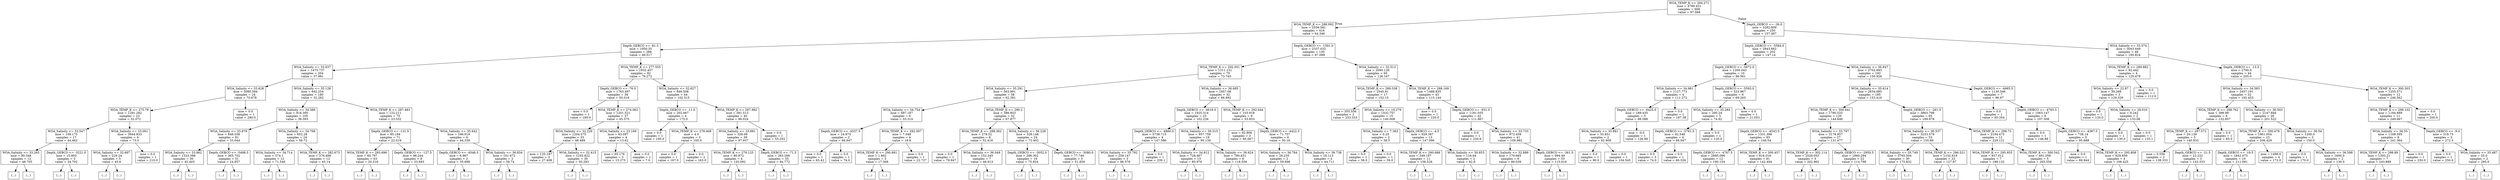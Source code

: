 digraph Tree {
node [shape=box] ;
0 [label="WOA_TEMP_K <= 294.271\nmse = 4789.431\nsamples = 666\nvalue = 97.088"] ;
1 [label="WOA_TEMP_K <= 288.092\nmse = 2556.581\nsamples = 416\nvalue = 64.346"] ;
0 -> 1 [labeldistance=2.5, labelangle=45, headlabel="True"] ;
2 [label="Depth_GEBCO <= -81.5\nmse = 1950.35\nsamples = 286\nvalue = 49.517"] ;
1 -> 2 ;
3 [label="WOA_Salinity <= 33.637\nmse = 1475.737\nsamples = 204\nvalue = 37.881"] ;
2 -> 3 ;
4 [label="WOA_Salinity <= 33.628\nmse = 5080.584\nsamples = 24\nvalue = 70.678"] ;
3 -> 4 ;
5 [label="WOA_TEMP_K <= 275.78\nmse = 1291.282\nsamples = 23\nvalue = 52.072"] ;
4 -> 5 ;
6 [label="WOA_Salinity <= 33.547\nmse = 109.175\nsamples = 17\nvalue = 44.462"] ;
5 -> 6 ;
7 [label="WOA_Salinity <= 33.265\nmse = 90.348\nsamples = 12\nvalue = 48.705"] ;
6 -> 7 ;
8 [label="(...)"] ;
7 -> 8 ;
13 [label="(...)"] ;
7 -> 13 ;
24 [label="Depth_GEBCO <= -3221.0\nmse = 15.803\nsamples = 5\nvalue = 34.702"] ;
6 -> 24 ;
25 [label="(...)"] ;
24 -> 25 ;
26 [label="(...)"] ;
24 -> 26 ;
33 [label="WOA_Salinity <= 33.061\nmse = 3944.833\nsamples = 6\nvalue = 73.0"] ;
5 -> 33 ;
34 [label="WOA_Salinity <= 32.697\nmse = 229.24\nsamples = 5\nvalue = 45.6"] ;
33 -> 34 ;
35 [label="(...)"] ;
34 -> 35 ;
40 [label="(...)"] ;
34 -> 40 ;
43 [label="mse = 0.0\nsamples = 1\nvalue = 210.0"] ;
33 -> 43 ;
44 [label="mse = 0.0\nsamples = 1\nvalue = 280.0"] ;
4 -> 44 ;
45 [label="WOA_Salinity <= 35.128\nmse = 642.254\nsamples = 180\nvalue = 32.262"] ;
3 -> 45 ;
46 [label="WOA_Salinity <= 34.388\nmse = 916.395\nsamples = 105\nvalue = 38.393"] ;
45 -> 46 ;
47 [label="WOA_Salinity <= 33.879\nmse = 848.558\nsamples = 81\nvalue = 33.044"] ;
46 -> 47 ;
48 [label="WOA_Salinity <= 33.862\nmse = 1323.388\nsamples = 30\nvalue = 45.403"] ;
47 -> 48 ;
49 [label="(...)"] ;
48 -> 49 ;
102 [label="(...)"] ;
48 -> 102 ;
107 [label="Depth_GEBCO <= -5498.5\nmse = 365.752\nsamples = 51\nvalue = 24.857"] ;
47 -> 107 ;
108 [label="(...)"] ;
107 -> 108 ;
113 [label="(...)"] ;
107 -> 113 ;
206 [label="WOA_Salinity <= 34.768\nmse = 652.28\nsamples = 24\nvalue = 58.72"] ;
46 -> 206 ;
207 [label="WOA_Salinity <= 34.714\nmse = 574.1\nsamples = 12\nvalue = 71.546"] ;
206 -> 207 ;
208 [label="(...)"] ;
207 -> 208 ;
225 [label="(...)"] ;
207 -> 225 ;
228 [label="WOA_TEMP_K <= 282.673\nmse = 376.468\nsamples = 12\nvalue = 45.14"] ;
206 -> 228 ;
229 [label="(...)"] ;
228 -> 229 ;
238 [label="(...)"] ;
228 -> 238 ;
251 [label="WOA_TEMP_K <= 287.483\nmse = 122.211\nsamples = 75\nvalue = 23.532"] ;
45 -> 251 ;
252 [label="Depth_GEBCO <= -131.5\nmse = 85.184\nsamples = 71\nvalue = 22.019"] ;
251 -> 252 ;
253 [label="WOA_TEMP_K <= 283.696\nmse = 60.797\nsamples = 63\nvalue = 20.316"] ;
252 -> 253 ;
254 [label="(...)"] ;
253 -> 254 ;
293 [label="(...)"] ;
253 -> 293 ;
312 [label="Depth_GEBCO <= -127.5\nmse = 96.244\nsamples = 8\nvalue = 33.693"] ;
252 -> 312 ;
313 [label="(...)"] ;
312 -> 313 ;
316 [label="(...)"] ;
312 -> 316 ;
323 [label="WOA_Salinity <= 35.642\nmse = 166.919\nsamples = 4\nvalue = 44.339"] ;
251 -> 323 ;
324 [label="Depth_GEBCO <= -4546.5\nmse = 6.967\nsamples = 2\nvalue = 35.698"] ;
323 -> 324 ;
325 [label="(...)"] ;
324 -> 325 ;
326 [label="(...)"] ;
324 -> 326 ;
327 [label="WOA_Salinity <= 36.834\nmse = 101.672\nsamples = 2\nvalue = 58.74"] ;
323 -> 327 ;
328 [label="(...)"] ;
327 -> 328 ;
329 [label="(...)"] ;
327 -> 329 ;
330 [label="WOA_TEMP_K <= 277.555\nmse = 1932.457\nsamples = 82\nvalue = 79.272"] ;
2 -> 330 ;
331 [label="Depth_GEBCO <= -76.0\nmse = 1763.497\nsamples = 38\nvalue = 50.018"] ;
330 -> 331 ;
332 [label="mse = 0.0\nsamples = 1\nvalue = 180.0"] ;
331 -> 332 ;
333 [label="WOA_TEMP_K <= 274.062\nmse = 1201.521\nsamples = 37\nvalue = 45.375"] ;
331 -> 333 ;
334 [label="WOA_Salinity <= 32.229\nmse = 1204.575\nsamples = 33\nvalue = 48.489"] ;
333 -> 334 ;
335 [label="mse = 120.187\nsamples = 3\nvalue = 27.408"] ;
334 -> 335 ;
336 [label="WOA_Salinity <= 32.415\nmse = 1255.822\nsamples = 30\nvalue = 50.283"] ;
334 -> 336 ;
337 [label="(...)"] ;
336 -> 337 ;
338 [label="(...)"] ;
336 -> 338 ;
357 [label="WOA_Salinity <= 23.166\nmse = 63.097\nsamples = 4\nvalue = 13.62"] ;
333 -> 357 ;
358 [label="mse = 65.176\nsamples = 3\nvalue = 15.275"] ;
357 -> 358 ;
359 [label="mse = 0.0\nsamples = 1\nvalue = 7.0"] ;
357 -> 359 ;
360 [label="WOA_Salinity <= 32.627\nmse = 846.508\nsamples = 44\nvalue = 102.515"] ;
330 -> 360 ;
361 [label="Depth_GEBCO <= -11.0\nmse = 202.667\nsamples = 4\nvalue = 175.0"] ;
360 -> 361 ;
362 [label="mse = 0.0\nsamples = 1\nvalue = 195.0"] ;
361 -> 362 ;
363 [label="WOA_TEMP_K <= 278.408\nmse = 4.0\nsamples = 3\nvalue = 165.0"] ;
361 -> 363 ;
364 [label="mse = 0.0\nsamples = 1\nvalue = 167.0"] ;
363 -> 364 ;
365 [label="mse = 0.0\nsamples = 2\nvalue = 163.0"] ;
363 -> 365 ;
366 [label="WOA_TEMP_K <= 287.982\nmse = 391.513\nsamples = 40\nvalue = 96.024"] ;
360 -> 366 ;
367 [label="WOA_Salinity <= 33.881\nmse = 328.09\nsamples = 39\nvalue = 97.937"] ;
366 -> 367 ;
368 [label="WOA_TEMP_K <= 279.125\nmse = 80.872\nsamples = 4\nvalue = 120.092"] ;
367 -> 368 ;
369 [label="(...)"] ;
368 -> 369 ;
370 [label="(...)"] ;
368 -> 370 ;
375 [label="Depth_GEBCO <= -71.5\nmse = 283.268\nsamples = 35\nvalue = 94.772"] ;
367 -> 375 ;
376 [label="(...)"] ;
375 -> 376 ;
379 [label="(...)"] ;
375 -> 379 ;
424 [label="mse = 0.0\nsamples = 1\nvalue = 55.202"] ;
366 -> 424 ;
425 [label="Depth_GEBCO <= -1591.0\nmse = 2337.032\nsamples = 130\nvalue = 97.099"] ;
1 -> 425 ;
426 [label="WOA_TEMP_K <= 292.051\nmse = 1311.151\nsamples = 70\nvalue = 73.745"] ;
425 -> 426 ;
427 [label="WOA_Salinity <= 35.291\nmse = 563.891\nsamples = 38\nvalue = 62.391"] ;
426 -> 427 ;
428 [label="WOA_Salinity <= 34.754\nmse = 497.187\nsamples = 6\nvalue = 33.314"] ;
427 -> 428 ;
429 [label="Depth_GEBCO <= -4537.5\nmse = 24.875\nsamples = 2\nvalue = 66.947"] ;
428 -> 429 ;
430 [label="mse = 0.0\nsamples = 1\nvalue = 63.42"] ;
429 -> 430 ;
431 [label="mse = 0.0\nsamples = 1\nvalue = 74.0"] ;
429 -> 431 ;
432 [label="WOA_TEMP_K <= 292.007\nmse = 7.048\nsamples = 4\nvalue = 18.9"] ;
428 -> 432 ;
433 [label="WOA_TEMP_K <= 290.881\nmse = 1.662\nsamples = 3\nvalue = 17.368"] ;
432 -> 433 ;
434 [label="(...)"] ;
433 -> 434 ;
435 [label="(...)"] ;
433 -> 435 ;
436 [label="mse = 0.0\nsamples = 1\nvalue = 22.727"] ;
432 -> 436 ;
437 [label="WOA_TEMP_K <= 290.2\nmse = 386.853\nsamples = 32\nvalue = 67.877"] ;
427 -> 437 ;
438 [label="WOA_TEMP_K <= 288.362\nmse = 278.52\nsamples = 8\nvalue = 52.418"] ;
437 -> 438 ;
439 [label="mse = 0.0\nsamples = 1\nvalue = 79.947"] ;
438 -> 439 ;
440 [label="WOA_Salinity <= 36.049\nmse = 152.345\nsamples = 7\nvalue = 46.913"] ;
438 -> 440 ;
441 [label="(...)"] ;
440 -> 441 ;
452 [label="(...)"] ;
440 -> 452 ;
453 [label="WOA_Salinity <= 36.228\nmse = 328.148\nsamples = 24\nvalue = 72.402"] ;
437 -> 453 ;
454 [label="Depth_GEBCO <= -3052.0\nmse = 286.302\nsamples = 19\nvalue = 75.924"] ;
453 -> 454 ;
455 [label="(...)"] ;
454 -> 455 ;
480 [label="(...)"] ;
454 -> 480 ;
481 [label="Depth_GEBCO <= -3080.0\nmse = 77.746\nsamples = 5\nvalue = 51.856"] ;
453 -> 481 ;
482 [label="(...)"] ;
481 -> 482 ;
487 [label="(...)"] ;
481 -> 487 ;
488 [label="WOA_Salinity <= 36.685\nmse = 1857.08\nsamples = 32\nvalue = 86.992"] ;
426 -> 488 ;
489 [label="Depth_GEBCO <= -4619.0\nmse = 1925.314\nsamples = 23\nvalue = 102.226"] ;
488 -> 489 ;
490 [label="Depth_GEBCO <= -4860.0\nmse = 5738.715\nsamples = 4\nvalue = 147.586"] ;
489 -> 490 ;
491 [label="WOA_Salinity <= 35.792\nmse = 259.147\nsamples = 3\nvalue = 86.576"] ;
490 -> 491 ;
492 [label="(...)"] ;
491 -> 492 ;
495 [label="(...)"] ;
491 -> 495 ;
496 [label="mse = 0.0\nsamples = 1\nvalue = 239.1"] ;
490 -> 496 ;
497 [label="WOA_Salinity <= 36.515\nmse = 957.759\nsamples = 19\nvalue = 95.139"] ;
489 -> 497 ;
498 [label="WOA_Salinity <= 34.812\nmse = 728.467\nsamples = 13\nvalue = 85.976"] ;
497 -> 498 ;
499 [label="(...)"] ;
498 -> 499 ;
504 [label="(...)"] ;
498 -> 504 ;
521 [label="WOA_Salinity <= 36.624\nmse = 780.831\nsamples = 6\nvalue = 118.556"] ;
497 -> 521 ;
522 [label="(...)"] ;
521 -> 522 ;
527 [label="(...)"] ;
521 -> 527 ;
532 [label="WOA_TEMP_K <= 292.644\nmse = 103.918\nsamples = 9\nvalue = 53.833"] ;
488 -> 532 ;
533 [label="mse = 92.806\nsamples = 3\nvalue = 60.567"] ;
532 -> 533 ;
534 [label="Depth_GEBCO <= -4422.5\nmse = 71.757\nsamples = 6\nvalue = 50.16"] ;
532 -> 534 ;
535 [label="WOA_Salinity <= 36.784\nmse = 26.235\nsamples = 2\nvalue = 59.696"] ;
534 -> 535 ;
536 [label="(...)"] ;
535 -> 536 ;
537 [label="(...)"] ;
535 -> 537 ;
538 [label="WOA_Salinity <= 36.738\nmse = 16.113\nsamples = 4\nvalue = 44.711"] ;
534 -> 538 ;
539 [label="(...)"] ;
538 -> 539 ;
540 [label="(...)"] ;
538 -> 540 ;
543 [label="WOA_Salinity <= 32.513\nmse = 2090.126\nsamples = 60\nvalue = 126.167"] ;
425 -> 543 ;
544 [label="WOA_TEMP_K <= 289.338\nmse = 2545.91\nsamples = 17\nvalue = 152.15"] ;
543 -> 544 ;
545 [label="mse = 355.556\nsamples = 2\nvalue = 253.333"] ;
544 -> 545 ;
546 [label="WOA_Salinity <= 10.279\nmse = 1432.757\nsamples = 15\nvalue = 140.008"] ;
544 -> 546 ;
547 [label="WOA_Salinity <= 7.363\nmse = 0.25\nsamples = 2\nvalue = 58.5"] ;
546 -> 547 ;
548 [label="mse = 0.0\nsamples = 1\nvalue = 58.0"] ;
547 -> 548 ;
549 [label="mse = 0.0\nsamples = 1\nvalue = 59.0"] ;
547 -> 549 ;
550 [label="Depth_GEBCO <= -4.5\nmse = 929.387\nsamples = 13\nvalue = 147.096"] ;
546 -> 550 ;
551 [label="WOA_TEMP_K <= 290.688\nmse = 349.197\nsamples = 11\nvalue = 158.526"] ;
550 -> 551 ;
552 [label="(...)"] ;
551 -> 552 ;
559 [label="(...)"] ;
551 -> 559 ;
570 [label="WOA_Salinity <= 30.853\nmse = 116.64\nsamples = 2\nvalue = 92.8"] ;
550 -> 570 ;
571 [label="(...)"] ;
570 -> 571 ;
572 [label="(...)"] ;
570 -> 572 ;
573 [label="WOA_TEMP_K <= 288.169\nmse = 1488.835\nsamples = 43\nvalue = 115.144"] ;
543 -> 573 ;
574 [label="mse = 0.0\nsamples = 1\nvalue = 220.0"] ;
573 -> 574 ;
575 [label="Depth_GEBCO <= -931.5\nmse = 1181.035\nsamples = 42\nvalue = 111.867"] ;
573 -> 575 ;
576 [label="mse = 0.0\nsamples = 1\nvalue = 230.6"] ;
575 -> 576 ;
577 [label="WOA_Salinity <= 33.733\nmse = 972.459\nsamples = 41\nvalue = 109.982"] ;
575 -> 577 ;
578 [label="WOA_Salinity <= 32.889\nmse = 170.665\nsamples = 8\nvalue = 86.039"] ;
577 -> 578 ;
579 [label="(...)"] ;
578 -> 579 ;
582 [label="(...)"] ;
578 -> 582 ;
591 [label="Depth_GEBCO <= -361.0\nmse = 994.49\nsamples = 33\nvalue = 115.616"] ;
577 -> 591 ;
592 [label="(...)"] ;
591 -> 592 ;
593 [label="(...)"] ;
591 -> 593 ;
642 [label="Depth_GEBCO <= -26.0\nmse = 3282.809\nsamples = 250\nvalue = 157.487"] ;
0 -> 642 [labeldistance=2.5, labelangle=-45, headlabel="False"] ;
643 [label="Depth_GEBCO <= -5584.0\nmse = 2843.662\nsamples = 202\nvalue = 147.14"] ;
642 -> 643 ;
644 [label="Depth_GEBCO <= -5972.0\nmse = 1200.043\nsamples = 10\nvalue = 86.561"] ;
643 -> 644 ;
645 [label="WOA_Salinity <= 34.981\nmse = 1127.772\nsamples = 4\nvalue = 111.272"] ;
644 -> 645 ;
646 [label="Depth_GEBCO <= -6425.0\nmse = 189.435\nsamples = 3\nvalue = 98.588"] ;
645 -> 646 ;
647 [label="WOA_Salinity <= 33.981\nmse = 33.851\nsamples = 2\nvalue = 92.909"] ;
646 -> 647 ;
648 [label="mse = 0.0\nsamples = 1\nvalue = 90.0"] ;
647 -> 648 ;
649 [label="mse = 0.0\nsamples = 1\nvalue = 104.545"] ;
647 -> 649 ;
650 [label="mse = -0.0\nsamples = 1\nvalue = 126.98"] ;
646 -> 650 ;
651 [label="mse = 0.0\nsamples = 1\nvalue = 187.38"] ;
645 -> 651 ;
652 [label="Depth_GEBCO <= -5593.0\nmse = 523.967\nsamples = 6\nvalue = 69.263"] ;
644 -> 652 ;
653 [label="WOA_Salinity <= 35.284\nmse = 295.24\nsamples = 5\nvalue = 74.62"] ;
652 -> 653 ;
654 [label="Depth_GEBCO <= -5761.0\nmse = 42.548\nsamples = 4\nvalue = 68.947"] ;
653 -> 654 ;
655 [label="mse = 0.0\nsamples = 3\nvalue = 74.0"] ;
654 -> 655 ;
656 [label="mse = 0.0\nsamples = 1\nvalue = 60.526"] ;
654 -> 656 ;
657 [label="mse = 0.0\nsamples = 1\nvalue = 120.0"] ;
653 -> 657 ;
658 [label="mse = 0.0\nsamples = 1\nvalue = 21.053"] ;
652 -> 658 ;
659 [label="WOA_Salinity <= 36.847\nmse = 2702.693\nsamples = 192\nvalue = 150.926"] ;
643 -> 659 ;
660 [label="WOA_Salinity <= 35.614\nmse = 2634.685\nsamples = 185\nvalue = 153.416"] ;
659 -> 660 ;
661 [label="WOA_TEMP_K <= 300.641\nmse = 1780.525\nsamples = 120\nvalue = 144.848"] ;
660 -> 661 ;
662 [label="Depth_GEBCO <= -4543.5\nmse = 1331.396\nsamples = 93\nvalue = 148.54"] ;
661 -> 662 ;
663 [label="Depth_GEBCO <= -4767.5\nmse = 2895.096\nsamples = 12\nvalue = 190.154"] ;
662 -> 663 ;
664 [label="(...)"] ;
663 -> 664 ;
681 [label="(...)"] ;
663 -> 681 ;
684 [label="WOA_TEMP_K <= 300.457\nmse = 816.016\nsamples = 81\nvalue = 142.494"] ;
662 -> 684 ;
685 [label="(...)"] ;
684 -> 685 ;
812 [label="(...)"] ;
684 -> 812 ;
815 [label="WOA_Salinity <= 33.797\nmse = 3178.957\nsamples = 27\nvalue = 131.477"] ;
661 -> 815 ;
816 [label="WOA_TEMP_K <= 302.114\nmse = 2528.053\nsamples = 5\nvalue = 202.962"] ;
815 -> 816 ;
817 [label="(...)"] ;
816 -> 817 ;
820 [label="(...)"] ;
816 -> 820 ;
825 [label="Depth_GEBCO <= -2950.5\nmse = 1860.294\nsamples = 22\nvalue = 114.798"] ;
815 -> 825 ;
826 [label="(...)"] ;
825 -> 826 ;
861 [label="(...)"] ;
825 -> 861 ;
868 [label="Depth_GEBCO <= -261.5\nmse = 3863.799\nsamples = 65\nvalue = 169.878"] ;
660 -> 868 ;
869 [label="WOA_Salinity <= 36.337\nmse = 3233.579\nsamples = 53\nvalue = 155.89"] ;
868 -> 869 ;
870 [label="WOA_Salinity <= 35.749\nmse = 3765.504\nsamples = 30\nvalue = 175.832"] ;
869 -> 870 ;
871 [label="(...)"] ;
870 -> 871 ;
878 [label="(...)"] ;
870 -> 878 ;
921 [label="WOA_TEMP_K <= 296.521\nmse = 1152.619\nsamples = 23\nvalue = 127.97"] ;
869 -> 921 ;
922 [label="(...)"] ;
921 -> 922 ;
935 [label="(...)"] ;
921 -> 935 ;
962 [label="WOA_TEMP_K <= 298.73\nmse = 2194.475\nsamples = 12\nvalue = 229.121"] ;
868 -> 962 ;
963 [label="WOA_TEMP_K <= 295.955\nmse = 937.012\nsamples = 7\nvalue = 188.132"] ;
962 -> 963 ;
964 [label="(...)"] ;
963 -> 964 ;
967 [label="(...)"] ;
963 -> 967 ;
972 [label="WOA_TEMP_K <= 300.542\nmse = 491.358\nsamples = 5\nvalue = 265.556"] ;
962 -> 972 ;
973 [label="(...)"] ;
972 -> 973 ;
978 [label="(...)"] ;
972 -> 978 ;
979 [label="Depth_GEBCO <= -4985.5\nmse = 1130.546\nsamples = 7\nvalue = 96.97"] ;
659 -> 979 ;
980 [label="mse = 0.0\nsamples = 1\nvalue = 65.354"] ;
979 -> 980 ;
981 [label="Depth_GEBCO <= -4765.5\nmse = 1063.147\nsamples = 6\nvalue = 107.508"] ;
979 -> 981 ;
982 [label="mse = 0.0\nsamples = 1\nvalue = 148.88"] ;
981 -> 982 ;
983 [label="Depth_GEBCO <= -4387.5\nmse = 738.14\nsamples = 5\nvalue = 95.688"] ;
981 -> 983 ;
984 [label="mse = 0.0\nsamples = 1\nvalue = 68.844"] ;
983 -> 984 ;
985 [label="WOA_TEMP_K <= 295.808\nmse = 629.859\nsamples = 4\nvalue = 106.425"] ;
983 -> 985 ;
986 [label="(...)"] ;
985 -> 986 ;
987 [label="(...)"] ;
985 -> 987 ;
992 [label="WOA_Salinity <= 33.374\nmse = 3043.449\nsamples = 48\nvalue = 195.824"] ;
642 -> 992 ;
993 [label="WOA_TEMP_K <= 299.882\nmse = 82.442\nsamples = 4\nvalue = 125.478"] ;
992 -> 993 ;
994 [label="WOA_Salinity <= 22.87\nmse = 39.268\nsamples = 3\nvalue = 129.329"] ;
993 -> 994 ;
995 [label="mse = 0.0\nsamples = 1\nvalue = 120.0"] ;
994 -> 995 ;
996 [label="WOA_Salinity <= 28.016\nmse = 6.242\nsamples = 2\nvalue = 133.06"] ;
994 -> 996 ;
997 [label="mse = 0.0\nsamples = 1\nvalue = 130.0"] ;
996 -> 997 ;
998 [label="mse = 0.0\nsamples = 1\nvalue = 135.1"] ;
996 -> 998 ;
999 [label="mse = 0.0\nsamples = 1\nvalue = 112.0"] ;
993 -> 999 ;
1000 [label="Depth_GEBCO <= -13.5\nmse = 2700.0\nsamples = 44\nvalue = 205.0"] ;
992 -> 1000 ;
1001 [label="WOA_Salinity <= 34.583\nmse = 2457.191\nsamples = 32\nvalue = 192.453"] ;
1000 -> 1001 ;
1002 [label="WOA_TEMP_K <= 298.762\nmse = 398.98\nsamples = 6\nvalue = 132.857"] ;
1001 -> 1002 ;
1003 [label="WOA_TEMP_K <= 297.572\nmse = 20.139\nsamples = 5\nvalue = 140.833"] ;
1002 -> 1003 ;
1004 [label="mse = 5.556\nsamples = 2\nvalue = 138.333"] ;
1003 -> 1004 ;
1005 [label="Depth_GEBCO <= -21.5\nmse = 22.222\nsamples = 3\nvalue = 143.333"] ;
1003 -> 1005 ;
1006 [label="(...)"] ;
1005 -> 1006 ;
1007 [label="(...)"] ;
1005 -> 1007 ;
1008 [label="mse = 0.0\nsamples = 1\nvalue = 85.0"] ;
1002 -> 1008 ;
1009 [label="WOA_Salinity <= 36.503\nmse = 2147.684\nsamples = 26\nvalue = 201.522"] ;
1001 -> 1009 ;
1010 [label="WOA_TEMP_K <= 300.478\nmse = 1961.054\nsamples = 23\nvalue = 206.429"] ;
1009 -> 1010 ;
1011 [label="Depth_GEBCO <= -19.5\nmse = 1842.075\nsamples = 19\nvalue = 211.081"] ;
1010 -> 1011 ;
1012 [label="(...)"] ;
1011 -> 1012 ;
1021 [label="(...)"] ;
1011 -> 1021 ;
1022 [label="mse = 1496.0\nsamples = 4\nvalue = 172.0"] ;
1010 -> 1022 ;
1023 [label="WOA_Salinity <= 36.54\nmse = 1200.0\nsamples = 3\nvalue = 150.0"] ;
1009 -> 1023 ;
1024 [label="mse = 0.0\nsamples = 1\nvalue = 170.0"] ;
1023 -> 1024 ;
1025 [label="WOA_Salinity <= 36.598\nmse = 1600.0\nsamples = 2\nvalue = 130.0"] ;
1023 -> 1025 ;
1026 [label="(...)"] ;
1025 -> 1026 ;
1027 [label="(...)"] ;
1025 -> 1027 ;
1028 [label="WOA_TEMP_K <= 300.303\nmse = 1255.371\nsamples = 12\nvalue = 246.562"] ;
1000 -> 1028 ;
1029 [label="WOA_TEMP_K <= 299.102\nmse = 1184.889\nsamples = 11\nvalue = 249.667"] ;
1028 -> 1029 ;
1030 [label="WOA_Salinity <= 36.55\nmse = 1168.595\nsamples = 8\nvalue = 241.364"] ;
1029 -> 1030 ;
1031 [label="WOA_TEMP_K <= 298.89\nmse = 1393.21\nsamples = 7\nvalue = 243.889"] ;
1030 -> 1031 ;
1032 [label="(...)"] ;
1031 -> 1032 ;
1035 [label="(...)"] ;
1031 -> 1035 ;
1036 [label="mse = 0.0\nsamples = 1\nvalue = 230.0"] ;
1030 -> 1036 ;
1037 [label="Depth_GEBCO <= -9.0\nmse = 518.75\nsamples = 3\nvalue = 272.5"] ;
1029 -> 1037 ;
1038 [label="mse = 0.0\nsamples = 1\nvalue = 250.0"] ;
1037 -> 1038 ;
1039 [label="WOA_Salinity <= 35.487\nmse = 25.0\nsamples = 2\nvalue = 295.0"] ;
1037 -> 1039 ;
1040 [label="(...)"] ;
1039 -> 1040 ;
1041 [label="(...)"] ;
1039 -> 1041 ;
1042 [label="mse = 0.0\nsamples = 1\nvalue = 200.0"] ;
1028 -> 1042 ;
}